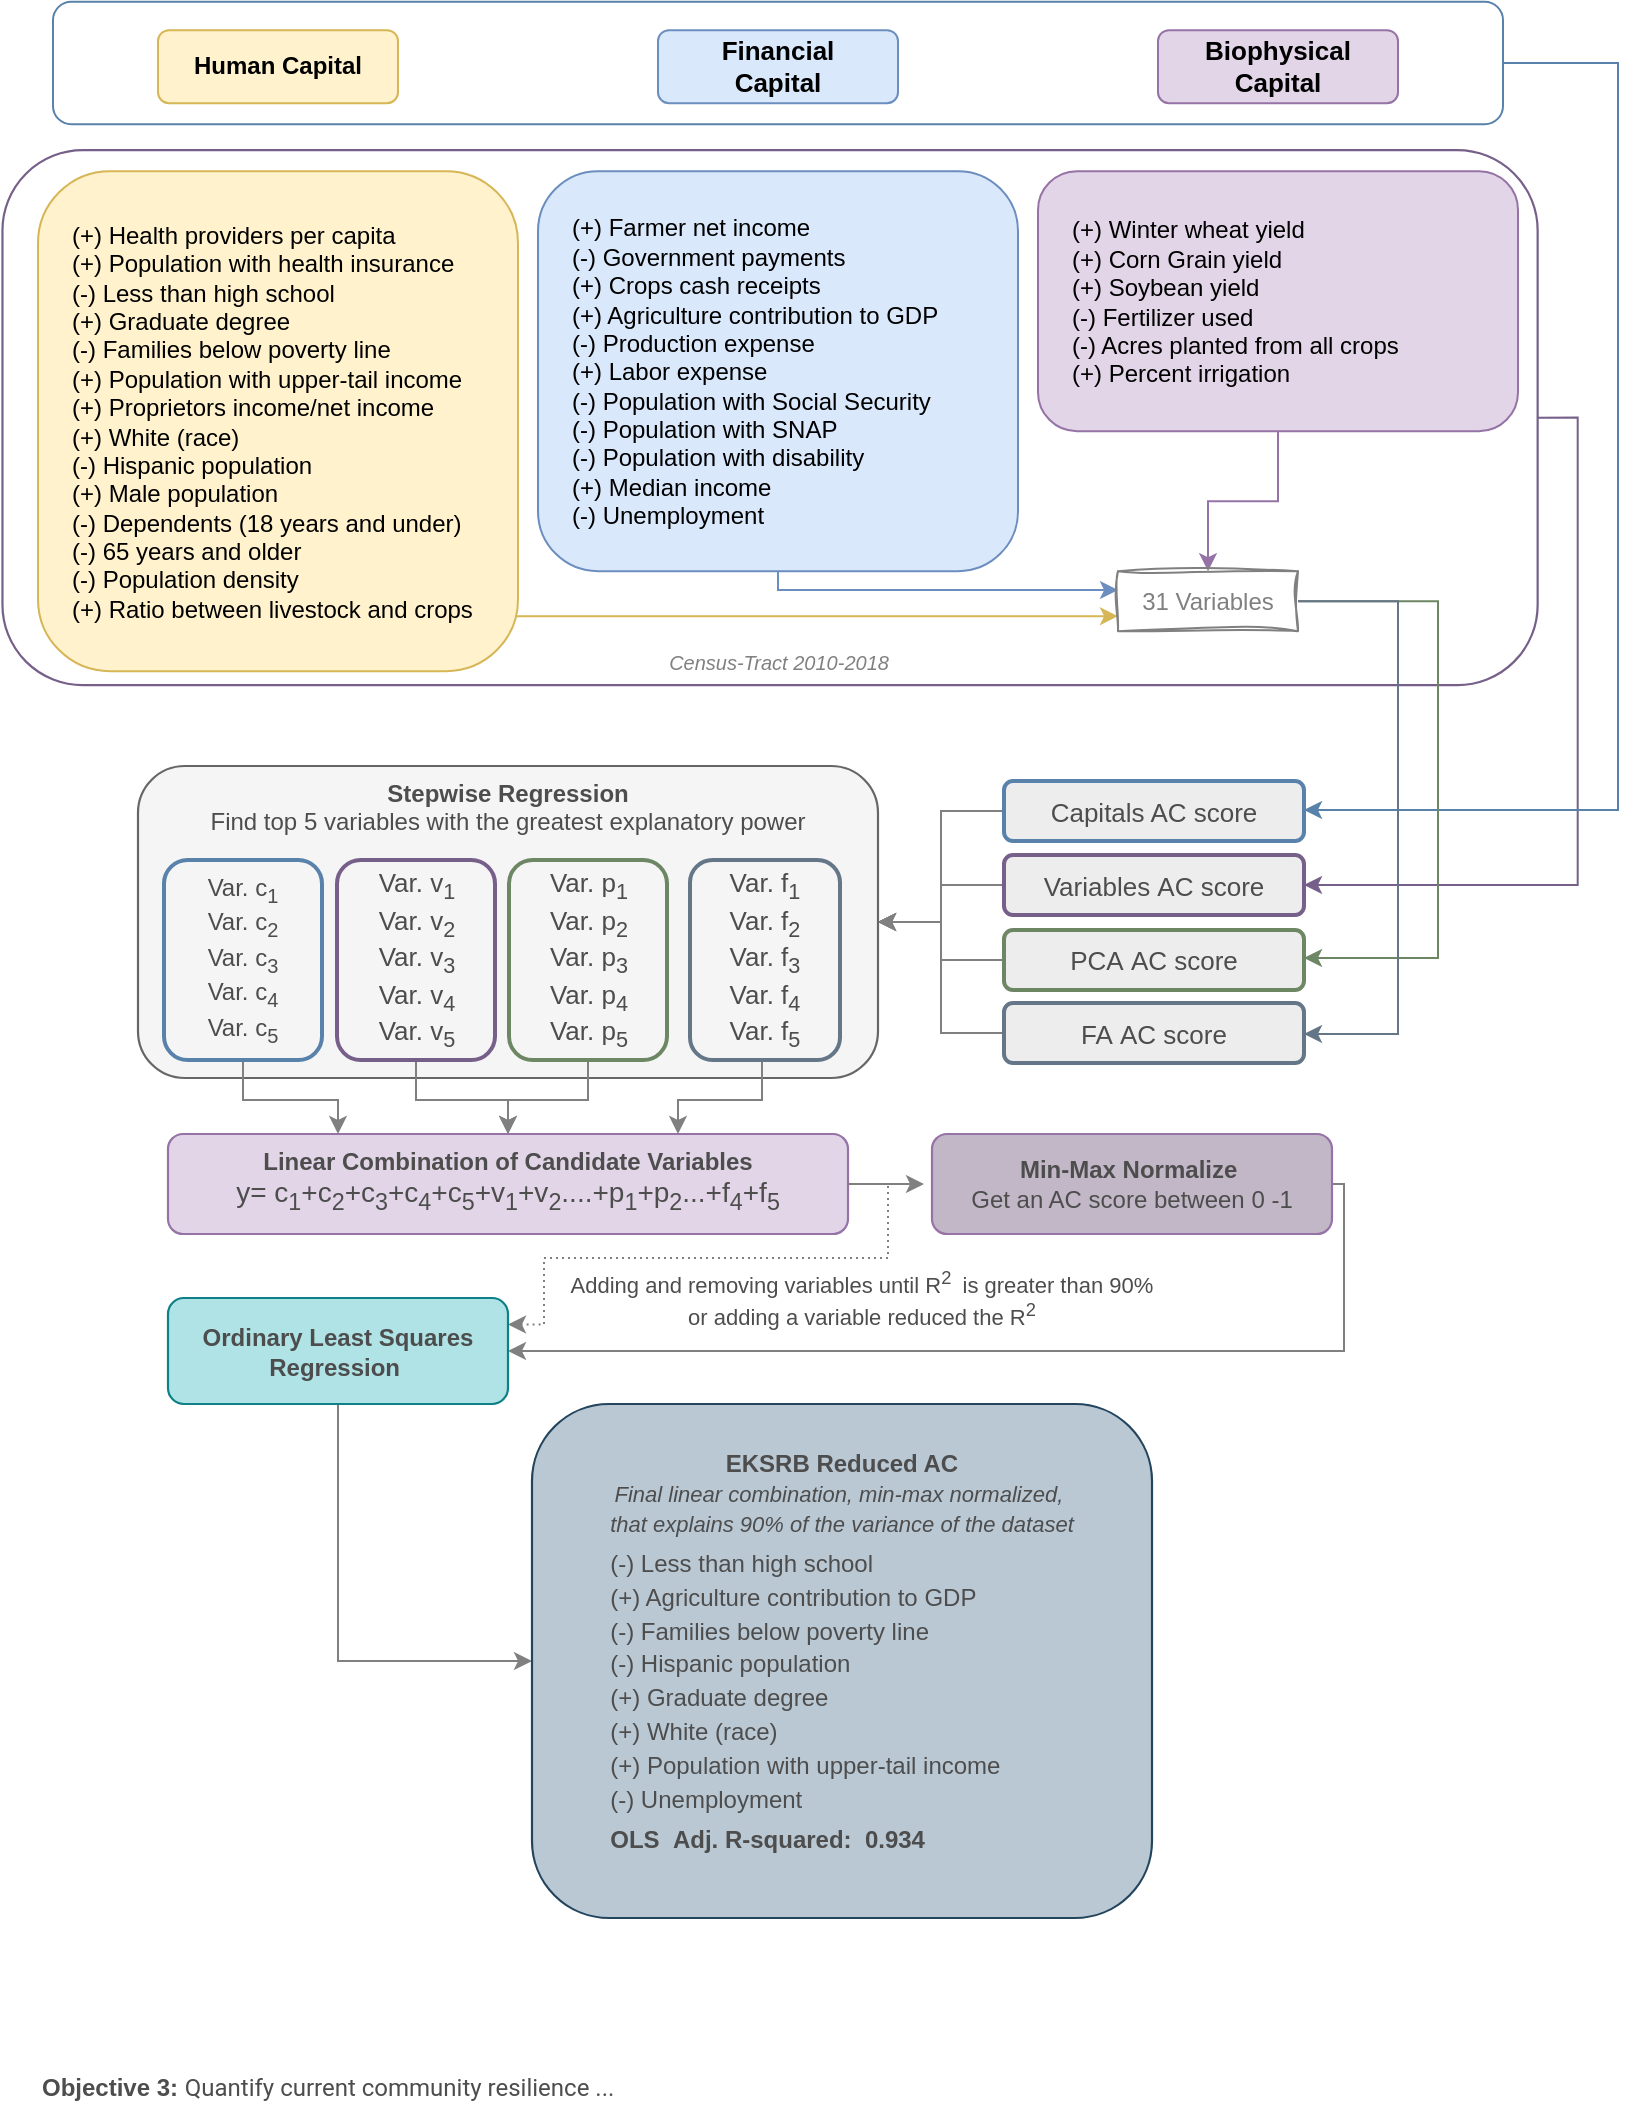 <mxfile version="24.2.3" type="github">
  <diagram name="Page-1" id="65equGSbjDSZer9oPUZJ">
    <mxGraphModel dx="210" dy="1782" grid="1" gridSize="10" guides="1" tooltips="1" connect="1" arrows="1" fold="1" page="1" pageScale="1" pageWidth="850" pageHeight="1100" math="0" shadow="0">
      <root>
        <mxCell id="0" />
        <mxCell id="1" parent="0" />
        <mxCell id="CiPtJtfEncGm_2vBSK0f-44" style="edgeStyle=orthogonalEdgeStyle;rounded=0;orthogonalLoop=1;jettySize=auto;html=1;exitX=0;exitY=0.5;exitDx=0;exitDy=0;entryX=1;entryY=0.5;entryDx=0;entryDy=0;strokeColor=#808080;align=center;verticalAlign=middle;fontFamily=Helvetica;fontSize=11;fontColor=#4D4D4D;labelBackgroundColor=default;endArrow=classic;" parent="1" source="CiPtJtfEncGm_2vBSK0f-5" target="CiPtJtfEncGm_2vBSK0f-10" edge="1">
          <mxGeometry relative="1" as="geometry" />
        </mxCell>
        <mxCell id="CiPtJtfEncGm_2vBSK0f-5" value="&lt;font style=&quot;font-size: 13px;&quot;&gt;Variables&amp;nbsp;AC score&lt;/font&gt;" style="text;html=1;strokeColor=#76608A;fillColor=#EDEDED;align=center;verticalAlign=middle;whiteSpace=wrap;rounded=1;fontSize=12;fontColor=#4D4D4D;strokeWidth=2;labelBorderColor=none;labelBackgroundColor=none;" parent="1" vertex="1">
          <mxGeometry x="1383" y="-651.5" width="150" height="30" as="geometry" />
        </mxCell>
        <mxCell id="CiPtJtfEncGm_2vBSK0f-43" style="edgeStyle=orthogonalEdgeStyle;rounded=0;orthogonalLoop=1;jettySize=auto;html=1;exitX=0;exitY=0.5;exitDx=0;exitDy=0;entryX=1;entryY=0.5;entryDx=0;entryDy=0;strokeColor=#808080;align=center;verticalAlign=middle;fontFamily=Helvetica;fontSize=11;fontColor=#4D4D4D;labelBackgroundColor=default;endArrow=classic;" parent="1" source="CiPtJtfEncGm_2vBSK0f-6" target="CiPtJtfEncGm_2vBSK0f-10" edge="1">
          <mxGeometry relative="1" as="geometry" />
        </mxCell>
        <mxCell id="CiPtJtfEncGm_2vBSK0f-6" value="&lt;font style=&quot;font-size: 13px;&quot;&gt;Capitals AC score&lt;/font&gt;" style="text;html=1;strokeColor=#5982AB;fillColor=#EDEDED;align=center;verticalAlign=middle;whiteSpace=wrap;rounded=1;fontSize=12;fontColor=#4D4D4D;fontFamily=Helvetica;labelBorderColor=none;labelBackgroundColor=none;strokeWidth=2;" parent="1" vertex="1">
          <mxGeometry x="1383" y="-688.5" width="150" height="30" as="geometry" />
        </mxCell>
        <mxCell id="CiPtJtfEncGm_2vBSK0f-45" style="edgeStyle=orthogonalEdgeStyle;rounded=0;orthogonalLoop=1;jettySize=auto;html=1;exitX=0;exitY=0.5;exitDx=0;exitDy=0;strokeColor=#808080;align=center;verticalAlign=middle;fontFamily=Helvetica;fontSize=11;fontColor=#4D4D4D;labelBackgroundColor=default;endArrow=classic;" parent="1" source="CiPtJtfEncGm_2vBSK0f-7" target="CiPtJtfEncGm_2vBSK0f-10" edge="1">
          <mxGeometry relative="1" as="geometry" />
        </mxCell>
        <mxCell id="CiPtJtfEncGm_2vBSK0f-7" value="&lt;font style=&quot;font-size: 13px;&quot;&gt;&lt;font style=&quot;font-size: 13px;&quot;&gt;PCA&amp;nbsp;&lt;/font&gt;&lt;span style=&quot;&quot;&gt;AC score&lt;/span&gt;&lt;/font&gt;" style="text;html=1;strokeColor=#6D8764;fillColor=#EDEDED;align=center;verticalAlign=middle;whiteSpace=wrap;rounded=1;glass=0;shadow=0;fontColor=#4D4D4D;strokeWidth=2;" parent="1" vertex="1">
          <mxGeometry x="1383" y="-614" width="150" height="30" as="geometry" />
        </mxCell>
        <mxCell id="CiPtJtfEncGm_2vBSK0f-46" style="edgeStyle=orthogonalEdgeStyle;rounded=0;orthogonalLoop=1;jettySize=auto;html=1;exitX=0;exitY=0.5;exitDx=0;exitDy=0;entryX=1;entryY=0.5;entryDx=0;entryDy=0;strokeColor=#808080;align=center;verticalAlign=middle;fontFamily=Helvetica;fontSize=11;fontColor=#4D4D4D;labelBackgroundColor=default;endArrow=classic;" parent="1" source="CiPtJtfEncGm_2vBSK0f-8" target="CiPtJtfEncGm_2vBSK0f-10" edge="1">
          <mxGeometry relative="1" as="geometry" />
        </mxCell>
        <mxCell id="CiPtJtfEncGm_2vBSK0f-8" value="&lt;font style=&quot;font-size: 13px;&quot;&gt;&lt;font style=&quot;font-size: 13px;&quot;&gt;FA&amp;nbsp;&lt;/font&gt;&lt;span style=&quot;&quot;&gt;AC score&lt;/span&gt;&lt;/font&gt;" style="text;html=1;strokeColor=#647687;fillColor=#EDEDED;align=center;verticalAlign=middle;whiteSpace=wrap;rounded=1;glass=0;shadow=0;fontColor=#4D4D4D;strokeWidth=2;" parent="1" vertex="1">
          <mxGeometry x="1383" y="-577.5" width="150" height="30" as="geometry" />
        </mxCell>
        <mxCell id="CiPtJtfEncGm_2vBSK0f-10" value="&lt;div style=&quot;&quot;&gt;&lt;b style=&quot;background-color: initial;&quot;&gt;Stepwise&amp;nbsp;Regression&lt;/b&gt;&lt;br&gt;&lt;/div&gt;&lt;div style=&quot;&quot;&gt;&lt;span style=&quot;background-color: initial;&quot;&gt;&lt;div style=&quot;&quot;&gt;&lt;span style=&quot;background-color: initial;&quot;&gt;Find top 5 variables with the greatest explanatory power&lt;/span&gt;&lt;/div&gt;&lt;/span&gt;&lt;/div&gt;" style="text;html=1;strokeColor=#666666;fillColor=#f5f5f5;align=center;verticalAlign=top;whiteSpace=wrap;rounded=1;fontSize=12;fontColor=#4D4D4D;strokeWidth=1.1;labelBorderColor=none;labelBackgroundColor=none;" parent="1" vertex="1">
          <mxGeometry x="950" y="-696" width="370" height="156" as="geometry" />
        </mxCell>
        <mxCell id="CiPtJtfEncGm_2vBSK0f-26" style="edgeStyle=orthogonalEdgeStyle;rounded=0;orthogonalLoop=1;jettySize=auto;html=1;exitX=0.5;exitY=1;exitDx=0;exitDy=0;entryX=0.25;entryY=0;entryDx=0;entryDy=0;strokeColor=#808080;fontColor=#4D4D4D;" parent="1" source="CiPtJtfEncGm_2vBSK0f-15" target="CiPtJtfEncGm_2vBSK0f-25" edge="1">
          <mxGeometry relative="1" as="geometry" />
        </mxCell>
        <mxCell id="CiPtJtfEncGm_2vBSK0f-15" value="&lt;font&gt;Var. c&lt;sub&gt;1&lt;/sub&gt;&lt;/font&gt;&lt;div&gt;&lt;font&gt;Var. c&lt;sub&gt;2&lt;/sub&gt;&lt;/font&gt;&lt;/div&gt;&lt;div&gt;&lt;font&gt;Var. c&lt;sub&gt;3&lt;/sub&gt;&lt;/font&gt;&lt;/div&gt;&lt;div&gt;&lt;font&gt;Var. c&lt;sub&gt;4&lt;/sub&gt;&lt;/font&gt;&lt;/div&gt;&lt;div&gt;&lt;font&gt;Var. c&lt;sub&gt;5&lt;/sub&gt;&lt;/font&gt;&lt;/div&gt;" style="text;html=1;strokeColor=#5982AB;fillColor=none;align=center;verticalAlign=middle;whiteSpace=wrap;rounded=1;fontSize=12;fontColor=#4D4D4D;fontFamily=Helvetica;labelBorderColor=none;labelBackgroundColor=none;strokeWidth=2;" parent="1" vertex="1">
          <mxGeometry x="963" y="-649" width="79" height="100" as="geometry" />
        </mxCell>
        <mxCell id="CiPtJtfEncGm_2vBSK0f-30" style="edgeStyle=orthogonalEdgeStyle;rounded=0;orthogonalLoop=1;jettySize=auto;html=1;exitX=0.5;exitY=1;exitDx=0;exitDy=0;entryX=0.5;entryY=0;entryDx=0;entryDy=0;strokeColor=#808080;fontColor=#4D4D4D;" parent="1" source="CiPtJtfEncGm_2vBSK0f-16" target="CiPtJtfEncGm_2vBSK0f-25" edge="1">
          <mxGeometry relative="1" as="geometry">
            <mxPoint x="1123" y="-510" as="targetPoint" />
          </mxGeometry>
        </mxCell>
        <mxCell id="CiPtJtfEncGm_2vBSK0f-16" value="&lt;font style=&quot;font-size: 13px;&quot;&gt;Var. v&lt;sub&gt;1&lt;/sub&gt;&lt;/font&gt;&lt;div style=&quot;font-size: 13px;&quot;&gt;&lt;font&gt;Var. v&lt;sub&gt;2&lt;/sub&gt;&lt;/font&gt;&lt;/div&gt;&lt;div style=&quot;font-size: 13px;&quot;&gt;&lt;font&gt;Var. v&lt;sub&gt;3&lt;/sub&gt;&lt;/font&gt;&lt;/div&gt;&lt;div style=&quot;font-size: 13px;&quot;&gt;&lt;font&gt;Var. v&lt;sub&gt;4&lt;/sub&gt;&lt;/font&gt;&lt;/div&gt;&lt;div style=&quot;font-size: 13px;&quot;&gt;&lt;font&gt;Var. v&lt;sub&gt;5&lt;/sub&gt;&lt;/font&gt;&lt;/div&gt;" style="text;html=1;strokeColor=#76608A;fillColor=none;align=center;verticalAlign=middle;whiteSpace=wrap;rounded=1;fontSize=12;fontColor=#4D4D4D;strokeWidth=2;labelBorderColor=none;labelBackgroundColor=none;" parent="1" vertex="1">
          <mxGeometry x="1049.5" y="-649" width="79" height="100" as="geometry" />
        </mxCell>
        <mxCell id="CiPtJtfEncGm_2vBSK0f-28" style="edgeStyle=orthogonalEdgeStyle;rounded=0;orthogonalLoop=1;jettySize=auto;html=1;exitX=0.5;exitY=1;exitDx=0;exitDy=0;entryX=0.5;entryY=0;entryDx=0;entryDy=0;strokeColor=#808080;fontColor=#4D4D4D;" parent="1" source="CiPtJtfEncGm_2vBSK0f-17" target="CiPtJtfEncGm_2vBSK0f-25" edge="1">
          <mxGeometry relative="1" as="geometry">
            <mxPoint x="1113" y="-520" as="targetPoint" />
          </mxGeometry>
        </mxCell>
        <mxCell id="CiPtJtfEncGm_2vBSK0f-17" value="&lt;font style=&quot;font-size: 13px;&quot;&gt;Var. p&lt;sub&gt;1&lt;/sub&gt;&lt;/font&gt;&lt;div style=&quot;font-size: 13px;&quot;&gt;&lt;font&gt;Var. p&lt;sub&gt;2&lt;/sub&gt;&lt;/font&gt;&lt;/div&gt;&lt;div style=&quot;font-size: 13px;&quot;&gt;&lt;font&gt;Var. p&lt;sub&gt;3&lt;/sub&gt;&lt;/font&gt;&lt;/div&gt;&lt;div style=&quot;font-size: 13px;&quot;&gt;&lt;font&gt;Var. p&lt;sub&gt;4&lt;/sub&gt;&lt;/font&gt;&lt;/div&gt;&lt;div style=&quot;font-size: 13px;&quot;&gt;&lt;font&gt;Var. p&lt;sub&gt;5&lt;/sub&gt;&lt;/font&gt;&lt;/div&gt;" style="text;html=1;strokeColor=#6D8764;fillColor=none;align=center;verticalAlign=middle;whiteSpace=wrap;rounded=1;glass=0;shadow=0;fontColor=#4D4D4D;strokeWidth=2;" parent="1" vertex="1">
          <mxGeometry x="1135.5" y="-649" width="79" height="100" as="geometry" />
        </mxCell>
        <mxCell id="CiPtJtfEncGm_2vBSK0f-29" style="edgeStyle=orthogonalEdgeStyle;rounded=0;orthogonalLoop=1;jettySize=auto;html=1;exitX=0.5;exitY=1;exitDx=0;exitDy=0;entryX=0.75;entryY=0;entryDx=0;entryDy=0;strokeColor=#808080;fontColor=#4D4D4D;" parent="1" source="CiPtJtfEncGm_2vBSK0f-18" target="CiPtJtfEncGm_2vBSK0f-25" edge="1">
          <mxGeometry relative="1" as="geometry">
            <Array as="points">
              <mxPoint x="1262" y="-529" />
              <mxPoint x="1220" y="-529" />
            </Array>
          </mxGeometry>
        </mxCell>
        <mxCell id="CiPtJtfEncGm_2vBSK0f-18" value="&lt;font style=&quot;font-size: 13px;&quot;&gt;Var. f&lt;sub&gt;1&lt;/sub&gt;&lt;/font&gt;&lt;div style=&quot;font-size: 13px;&quot;&gt;&lt;font&gt;Var. f&lt;sub&gt;2&lt;/sub&gt;&lt;/font&gt;&lt;/div&gt;&lt;div style=&quot;font-size: 13px;&quot;&gt;&lt;font&gt;Var. f&lt;sub&gt;3&lt;/sub&gt;&lt;/font&gt;&lt;/div&gt;&lt;div style=&quot;font-size: 13px;&quot;&gt;&lt;font&gt;Var. f&lt;sub&gt;4&lt;/sub&gt;&lt;/font&gt;&lt;/div&gt;&lt;div style=&quot;font-size: 13px;&quot;&gt;&lt;font&gt;Var. f&lt;sub&gt;5&lt;/sub&gt;&lt;/font&gt;&lt;/div&gt;" style="text;html=1;strokeColor=#647687;fillColor=none;align=center;verticalAlign=middle;whiteSpace=wrap;rounded=1;glass=0;shadow=0;fontColor=#4D4D4D;strokeWidth=2;" parent="1" vertex="1">
          <mxGeometry x="1226" y="-649" width="75" height="100" as="geometry" />
        </mxCell>
        <mxCell id="CiPtJtfEncGm_2vBSK0f-35" value="" style="edgeStyle=orthogonalEdgeStyle;rounded=0;orthogonalLoop=1;jettySize=auto;html=1;strokeColor=#808080;align=center;verticalAlign=middle;fontFamily=Helvetica;fontSize=11;fontColor=#4D4D4D;labelBackgroundColor=default;endArrow=classic;exitX=1;exitY=0.5;exitDx=0;exitDy=0;entryX=1;entryY=0.5;entryDx=0;entryDy=0;" parent="1" source="u8C992GUdGFulS2IJMDo-1" target="CiPtJtfEncGm_2vBSK0f-34" edge="1">
          <mxGeometry relative="1" as="geometry">
            <Array as="points">
              <mxPoint x="1553" y="-487" />
              <mxPoint x="1553" y="-404" />
            </Array>
          </mxGeometry>
        </mxCell>
        <mxCell id="u8C992GUdGFulS2IJMDo-3" style="edgeStyle=orthogonalEdgeStyle;rounded=0;orthogonalLoop=1;jettySize=auto;html=1;exitX=1;exitY=0.5;exitDx=0;exitDy=0;strokeColor=#808080;align=center;verticalAlign=middle;fontFamily=Helvetica;fontSize=11;fontColor=#4D4D4D;labelBackgroundColor=default;endArrow=classic;" parent="1" source="CiPtJtfEncGm_2vBSK0f-25" edge="1">
          <mxGeometry relative="1" as="geometry">
            <mxPoint x="1343" y="-487" as="targetPoint" />
          </mxGeometry>
        </mxCell>
        <mxCell id="CiPtJtfEncGm_2vBSK0f-25" value="&lt;div style=&quot;&quot;&gt;&lt;b&gt;Linear Combination of Candidate Variables&lt;/b&gt;&lt;/div&gt;&lt;div style=&quot;&quot;&gt;&lt;span style=&quot;background-color: initial; font-size: 14px;&quot;&gt;&lt;div style=&quot;&quot;&gt;&lt;font style=&quot;font-size: 14px;&quot;&gt;y= c&lt;/font&gt;&lt;span style=&quot;&quot;&gt;&lt;sub&gt;1&lt;/sub&gt;+&lt;/span&gt;&lt;font style=&quot;font-size: 14px;&quot;&gt;c&lt;/font&gt;&lt;sub style=&quot;&quot;&gt;2&lt;/sub&gt;&lt;span style=&quot;&quot;&gt;+c&lt;/span&gt;&lt;sub style=&quot;&quot;&gt;3&lt;/sub&gt;&lt;span style=&quot;&quot;&gt;+c&lt;/span&gt;&lt;sub style=&quot;&quot;&gt;4&lt;/sub&gt;&lt;span style=&quot;&quot;&gt;+c&lt;/span&gt;&lt;sub style=&quot;&quot;&gt;5&lt;/sub&gt;&lt;span style=&quot;&quot;&gt;+v&lt;/span&gt;&lt;sub style=&quot;&quot;&gt;1&lt;/sub&gt;&lt;span style=&quot;&quot;&gt;+v&lt;/span&gt;&lt;sub style=&quot;&quot;&gt;2&lt;/sub&gt;&lt;span style=&quot;&quot;&gt;....+p&lt;/span&gt;&lt;sub style=&quot;&quot;&gt;1&lt;/sub&gt;&lt;span style=&quot;&quot;&gt;+p&lt;/span&gt;&lt;sub style=&quot;&quot;&gt;2&lt;/sub&gt;&lt;span style=&quot;&quot;&gt;...+f&lt;/span&gt;&lt;sub style=&quot;&quot;&gt;4&lt;/sub&gt;&lt;span style=&quot;&quot;&gt;+f&lt;/span&gt;&lt;sub style=&quot;&quot;&gt;5&lt;/sub&gt;&lt;span style=&quot;font-family: monospace; font-size: 0px; text-align: start; text-wrap: nowrap; background-color: initial;&quot;&gt;%3CmxGraphModel%3E%3Croot%3E%3CmxCell%20id%3D%220%22%2F%3E%3CmxCell%20id%3D%221%22%20parent%3D%220%22%2F%3E%3CmxCell%20id%3D%222%22%20value%3D%22%26lt%3Bdiv%20style%3D%26quot%3B%26quot%3B%26gt%3B%26lt%3Bb%20style%3D%26quot%3Bbackground-color%3A%20initial%3B%26quot%3B%26gt%3BStepwise%26amp%3Bnbsp%3BRegression%26lt%3B%2Fb%26gt%3B%26lt%3Bbr%26gt%3B%26lt%3B%2Fdiv%26gt%3B%26lt%3Bdiv%20style%3D%26quot%3B%26quot%3B%26gt%3B%26lt%3Bspan%20style%3D%26quot%3Bbackground-color%3A%20initial%3B%26quot%3B%26gt%3B%26lt%3Bdiv%20style%3D%26quot%3B%26quot%3B%26gt%3B%26lt%3Bspan%20style%3D%26quot%3Bbackground-color%3A%20initial%3B%26quot%3B%26gt%3B-%20Find%20top%205%20variables%20with%20the%20greatest%20explanatory%20power%26lt%3B%2Fspan%26gt%3B%26lt%3B%2Fdiv%26gt%3B%26lt%3B%2Fspan%26gt%3B%26lt%3B%2Fdiv%26gt%3B%22%20style%3D%22text%3Bhtml%3D1%3BstrokeColor%3D%23666666%3BfillColor%3D%23f5f5f5%3Balign%3Dcenter%3BverticalAlign%3Dtop%3BwhiteSpace%3Dwrap%3Brounded%3D1%3BfontSize%3D12%3BfontColor%3D%23333333%3BstrokeWidth%3D1.1%3BlabelBorderColor%3Dnone%3BlabelBackgroundColor%3Dnone%3B%22%20vertex%3D%221%22%20parent%3D%221%22%3E%3CmxGeometry%20x%3D%221058%22%20y%3D%22408%22%20width%3D%22370%22%20height%3D%22176%22%20as%3D%22geometry%22%2F%3E%3C%2FmxCell%3E%3C%2Froot%3E%3C%2FmxGraphModel%3E&lt;/span&gt;&lt;span style=&quot;background-color: initial; font-family: monospace; font-size: 0px; text-align: start; text-wrap: nowrap;&quot;&gt;%3CmxGraphModel%3E%3Croot%3E%3CmxCell%20id%3D%220%22%2F%3E%3CmxCell%20id%3D%221%22%20parent%3D%220%22%2F%3E%3CmxCell%20id%3D%222%22%20value%3D%22%26lt%3Bdiv%20style%3D%26quot%3B%26quot%3B%26gt%3B%26lt%3Bb%20style%3D%26quot%3Bbackground-color%3A%20initial%3B%26quot%3B%26gt%3BStepwise%26amp%3Bnbsp%3BRegression%26lt%3B%2Fb%26gt%3B%26lt%3Bbr%26gt%3B%26lt%3B%2Fdiv%26gt%3B%26lt%3Bdiv%20style%3D%26quot%3B%26quot%3B%26gt%3B%26lt%3Bspan%20style%3D%26quot%3Bbackground-color%3A%20initial%3B%26quot%3B%26gt%3B%26lt%3Bdiv%20style%3D%26quot%3B%26quot%3B%26gt%3B%26lt%3Bspan%20style%3D%26quot%3Bbackground-color%3A%20initial%3B%26quot%3B%26gt%3B-%20Find%20top%205%20variables%20with%20the%20greatest%20explanatory%20power%26lt%3B%2Fspan%26gt%3B%26lt%3B%2Fdiv%26gt%3B%26lt%3B%2Fspan%26gt%3B%26lt%3B%2Fdiv%26gt%3B%22%20style%3D%22text%3Bhtml%3D1%3BstrokeColor%3D%23666666%3BfillColor%3D%23f5f5f5%3Balign%3Dcenter%3BverticalAlign%3Dtop%3BwhiteSpace%3Dwrap%3Brounded%3D1%3BfontSize%3D12%3BfontColor%3D%23333333%3BstrokeWidth%3D1.1%3BlabelBorderColor%3Dnone%3BlabelBackgroundColor%3Dnone%3B%22%20vertex%3D%221%22%20parent%3D%221%22%3E%3CmxGeometry%20x%3D%221058%22%20y%3D%22408%22%20width%3D%22370%22%20height%3D%22176%22%20as%3D%22geometry%22%2F%3E%3C%2FmxCell%3E%3C%2Froot%3E%3C%2FmxGraphModel%3E&lt;/span&gt;&lt;/div&gt;&lt;/span&gt;&lt;/div&gt;" style="text;html=1;strokeColor=#9673a6;fillColor=#e1d5e7;align=center;verticalAlign=top;whiteSpace=wrap;rounded=1;fontSize=12;strokeWidth=1.1;labelBorderColor=none;labelBackgroundColor=none;fontColor=#4D4D4D;" parent="1" vertex="1">
          <mxGeometry x="965" y="-512" width="340" height="50" as="geometry" />
        </mxCell>
        <mxCell id="CiPtJtfEncGm_2vBSK0f-36" value="Adding and removing variables until R&lt;sup&gt;2&amp;nbsp;&lt;/sup&gt;&amp;nbsp;is greater than 90%&amp;nbsp;&lt;div&gt;or adding a variable reduced the R&lt;sup&gt;2&lt;/sup&gt;&amp;nbsp;&lt;/div&gt;" style="edgeStyle=orthogonalEdgeStyle;rounded=0;orthogonalLoop=1;jettySize=auto;html=1;exitX=1;exitY=0.5;exitDx=0;exitDy=0;entryX=1;entryY=0.25;entryDx=0;entryDy=0;strokeColor=#808080;align=center;verticalAlign=middle;fontFamily=Helvetica;fontSize=11;fontColor=#4D4D4D;labelBackgroundColor=none;endArrow=classic;dashed=1;dashPattern=1 2;" parent="1" source="CiPtJtfEncGm_2vBSK0f-25" target="CiPtJtfEncGm_2vBSK0f-34" edge="1">
          <mxGeometry x="-0.507" y="20" relative="1" as="geometry">
            <mxPoint as="offset" />
            <mxPoint x="1424" y="-398.5" as="sourcePoint" />
            <mxPoint x="1131" y="-400" as="targetPoint" />
            <Array as="points">
              <mxPoint x="1325" y="-487" />
              <mxPoint x="1325" y="-450" />
              <mxPoint x="1153" y="-450" />
              <mxPoint x="1153" y="-417" />
            </Array>
          </mxGeometry>
        </mxCell>
        <mxCell id="gh_SNCxcXygkALrlwI0--44" style="edgeStyle=orthogonalEdgeStyle;rounded=0;orthogonalLoop=1;jettySize=auto;html=1;exitX=0.5;exitY=1;exitDx=0;exitDy=0;fontColor=#4D4D4D;strokeColor=#808080;" edge="1" parent="1" source="CiPtJtfEncGm_2vBSK0f-34" target="CiPtJtfEncGm_2vBSK0f-38">
          <mxGeometry relative="1" as="geometry" />
        </mxCell>
        <mxCell id="CiPtJtfEncGm_2vBSK0f-34" value="&lt;b&gt;Ordinary Least Squares Regression&amp;nbsp;&lt;/b&gt;" style="whiteSpace=wrap;html=1;verticalAlign=middle;fillColor=#b0e3e6;strokeColor=#0e8088;rounded=1;strokeWidth=1.1;labelBorderColor=none;labelBackgroundColor=none;fontColor=#4D4D4D;" parent="1" vertex="1">
          <mxGeometry x="965" y="-430" width="170" height="53" as="geometry" />
        </mxCell>
        <mxCell id="CiPtJtfEncGm_2vBSK0f-38" value="&lt;div style=&quot;&quot;&gt;&lt;b&gt;EKSRB Reduced AC&lt;/b&gt;&lt;/div&gt;&lt;div style=&quot;font-size: 11px;&quot;&gt;&lt;div style=&quot;line-height: 10.4px;&quot;&gt;&lt;sub style=&quot;&quot;&gt;&lt;i style=&quot;font-size: 11px;&quot;&gt;&lt;font style=&quot;font-size: 11px;&quot;&gt;Final linear combination, min-max normalized,&amp;nbsp;&lt;/font&gt;&lt;/i&gt;&lt;/sub&gt;&lt;/div&gt;&lt;div style=&quot;line-height: 10.4px;&quot;&gt;&lt;sub&gt;&lt;i style=&quot;font-size: 11px;&quot;&gt;&lt;font style=&quot;font-size: 11px;&quot;&gt;that explains 90% of the variance of the dataset&lt;/font&gt;&lt;/i&gt;&lt;/sub&gt;&lt;/div&gt;&lt;/div&gt;&lt;div style=&quot;font-size: 11px;&quot;&gt;&lt;span style=&quot;background-color: initial; font-size: 12px;&quot;&gt;&lt;div style=&quot;line-height: 80%;&quot;&gt;&lt;p style=&quot;text-align: left; line-height: 40%;&quot; class=&quot;MsoNormal&quot;&gt;&lt;span style=&quot;background-color: initial;&quot;&gt;(-) Less than high school&lt;/span&gt;&lt;br&gt;&lt;/p&gt;&lt;p style=&quot;text-align: left; line-height: 40%;&quot; class=&quot;MsoNormal&quot;&gt;(+) Agriculture contribution to GDP&lt;/p&gt;&lt;p style=&quot;text-align: left; line-height: 40%;&quot; class=&quot;MsoNormal&quot;&gt;(-) Families below poverty line&lt;/p&gt;&lt;p style=&quot;text-align: left; line-height: 40%;&quot; class=&quot;MsoNormal&quot;&gt;(-) Hispanic population&lt;/p&gt;&lt;p style=&quot;text-align: left; line-height: 40%;&quot; class=&quot;MsoNormal&quot;&gt;(+) Graduate degree&lt;/p&gt;&lt;p style=&quot;text-align: left; line-height: 40%;&quot; class=&quot;MsoNormal&quot;&gt;(+) White (race)&lt;/p&gt;&lt;p style=&quot;text-align: left; line-height: 40%;&quot; class=&quot;MsoNormal&quot;&gt;(+) Population with upper-tail income&lt;/p&gt;&lt;p style=&quot;text-align: left; line-height: 40%;&quot; class=&quot;MsoNormal&quot;&gt;(-) Unemployment&lt;/p&gt;&lt;p style=&quot;text-align: left; line-height: 12px;&quot; class=&quot;MsoNormal&quot;&gt;&lt;b&gt;OLS&amp;nbsp;&amp;nbsp;Adj. R-squared:&amp;nbsp;&amp;nbsp;0.934&lt;/b&gt;&lt;/p&gt;&lt;/div&gt;&lt;/span&gt;&lt;/div&gt;" style="text;html=1;strokeColor=#23445d;fillColor=#bac8d3;align=center;verticalAlign=middle;whiteSpace=wrap;rounded=1;fontSize=12;strokeWidth=1.1;labelBorderColor=none;labelBackgroundColor=none;fontColor=#4D4D4D;" parent="1" vertex="1">
          <mxGeometry x="1147" y="-377" width="310" height="257" as="geometry" />
        </mxCell>
        <mxCell id="u8C992GUdGFulS2IJMDo-1" value="&lt;div style=&quot;&quot;&gt;&lt;b&gt;Min-Max Normalize&amp;nbsp;&lt;/b&gt;&lt;br&gt;&lt;font style=&quot;font-size: 12px;&quot;&gt;Get an AC score between 0 -1&lt;/font&gt;&lt;/div&gt;" style="text;html=1;strokeColor=#9673a6;fillColor=#C2B7C7;align=center;verticalAlign=middle;whiteSpace=wrap;rounded=1;fontSize=12;strokeWidth=1.1;labelBorderColor=none;labelBackgroundColor=none;fontColor=#4D4D4D;" parent="1" vertex="1">
          <mxGeometry x="1347" y="-512" width="200" height="50" as="geometry" />
        </mxCell>
        <mxCell id="gh_SNCxcXygkALrlwI0--37" style="edgeStyle=orthogonalEdgeStyle;rounded=0;orthogonalLoop=1;jettySize=auto;html=1;exitX=0.5;exitY=0;exitDx=0;exitDy=0;entryX=1;entryY=0.5;entryDx=0;entryDy=0;strokeColor=#76608A;" edge="1" parent="1" source="gh_SNCxcXygkALrlwI0--2" target="CiPtJtfEncGm_2vBSK0f-5">
          <mxGeometry relative="1" as="geometry" />
        </mxCell>
        <mxCell id="gh_SNCxcXygkALrlwI0--2" value="" style="rounded=1;whiteSpace=wrap;html=1;fontSize=13;labelBorderColor=default;labelBackgroundColor=none;fillColor=none;strokeColor=#76608A;rotation=90;fontColor=#333333;strokeWidth=1.1;" vertex="1" parent="1">
          <mxGeometry x="1132.28" y="-1253.97" width="267.5" height="767.59" as="geometry" />
        </mxCell>
        <mxCell id="gh_SNCxcXygkALrlwI0--3" style="edgeStyle=orthogonalEdgeStyle;rounded=0;orthogonalLoop=1;jettySize=auto;html=1;exitX=0.995;exitY=0.832;exitDx=0;exitDy=0;strokeColor=#d6b656;exitPerimeter=0;fillColor=#fff2cc;entryX=0;entryY=0.75;entryDx=0;entryDy=0;" edge="1" parent="1" target="gh_SNCxcXygkALrlwI0--22">
          <mxGeometry relative="1" as="geometry">
            <mxPoint x="1137.8" y="-777.18" as="sourcePoint" />
            <mxPoint x="1474" y="-785.18" as="targetPoint" />
            <Array as="points">
              <mxPoint x="1129" y="-776.93" />
              <mxPoint x="1129" y="-770.93" />
            </Array>
          </mxGeometry>
        </mxCell>
        <mxCell id="gh_SNCxcXygkALrlwI0--4" value="&lt;div style=&quot;&quot;&gt;&lt;span style=&quot;background-color: initial;&quot;&gt;(+) Health providers per capita&lt;/span&gt;&lt;/div&gt;&lt;span style=&quot;background-color: initial;&quot;&gt;&lt;div style=&quot;&quot;&gt;&lt;span style=&quot;background-color: initial;&quot;&gt;(+) Population with health insurance&lt;/span&gt;&lt;/div&gt;&lt;/span&gt;&lt;span style=&quot;background-color: initial;&quot;&gt;&lt;div style=&quot;&quot;&gt;&lt;span style=&quot;background-color: initial;&quot;&gt;(-) Less than high school&lt;/span&gt;&lt;/div&gt;&lt;/span&gt;&lt;span style=&quot;background-color: initial;&quot;&gt;&lt;div style=&quot;&quot;&gt;&lt;span style=&quot;background-color: initial;&quot;&gt;(+) Graduate degree&lt;/span&gt;&lt;/div&gt;&lt;/span&gt;&lt;span style=&quot;background-color: initial;&quot;&gt;&lt;div style=&quot;&quot;&gt;&lt;span style=&quot;background-color: initial;&quot;&gt;(-) Families below poverty line&lt;/span&gt;&lt;/div&gt;&lt;/span&gt;&lt;span style=&quot;background-color: initial;&quot;&gt;&lt;div style=&quot;&quot;&gt;&lt;span style=&quot;background-color: initial;&quot;&gt;(+) Population with upper-tail income&lt;/span&gt;&lt;/div&gt;&lt;div style=&quot;&quot;&gt;(+) Proprietors income/net income&lt;span style=&quot;background-color: initial;&quot;&gt;&lt;br&gt;&lt;/span&gt;&lt;/div&gt;&lt;/span&gt;&lt;span style=&quot;background-color: initial;&quot;&gt;&lt;div style=&quot;&quot;&gt;&lt;span style=&quot;background-color: initial;&quot;&gt;(+) White (race)&lt;/span&gt;&lt;/div&gt;&lt;/span&gt;&lt;span style=&quot;background-color: initial;&quot;&gt;&lt;div style=&quot;&quot;&gt;&lt;span style=&quot;background-color: initial;&quot;&gt;(-) Hispanic population&lt;/span&gt;&lt;/div&gt;&lt;/span&gt;&lt;span style=&quot;background-color: initial;&quot;&gt;&lt;div style=&quot;&quot;&gt;&lt;span style=&quot;background-color: initial;&quot;&gt;(+) Male population&lt;/span&gt;&lt;/div&gt;&lt;/span&gt;&lt;span style=&quot;background-color: initial;&quot;&gt;&lt;div style=&quot;&quot;&gt;&lt;span style=&quot;background-color: initial;&quot;&gt;(-) Dependents (18 years and under)&lt;/span&gt;&lt;/div&gt;&lt;/span&gt;&lt;span style=&quot;background-color: initial;&quot;&gt;&lt;div style=&quot;&quot;&gt;&lt;span style=&quot;background-color: initial;&quot;&gt;(-) 65 years and older&lt;/span&gt;&lt;/div&gt;&lt;/span&gt;&lt;span style=&quot;background-color: initial;&quot;&gt;&lt;div style=&quot;&quot;&gt;&lt;span style=&quot;background-color: initial;&quot;&gt;(-) Population density&lt;/span&gt;&lt;/div&gt;&lt;/span&gt;&lt;span style=&quot;background-color: initial;&quot;&gt;&lt;div style=&quot;&quot;&gt;&lt;span style=&quot;background-color: initial;&quot;&gt;(+) Ratio between livestock and crops&amp;nbsp;&lt;/span&gt;&lt;/div&gt;&lt;/span&gt;" style="whiteSpace=wrap;html=1;rounded=1;fillColor=#fff2cc;strokeColor=#d6b656;align=left;spacingLeft=15;" vertex="1" parent="1">
          <mxGeometry x="900" y="-993.43" width="240" height="250" as="geometry" />
        </mxCell>
        <mxCell id="gh_SNCxcXygkALrlwI0--5" style="edgeStyle=orthogonalEdgeStyle;rounded=0;orthogonalLoop=1;jettySize=auto;html=1;entryX=0;entryY=0.346;entryDx=0;entryDy=0;strokeColor=#6c8ebf;exitX=0.5;exitY=1;exitDx=0;exitDy=0;fillColor=#dae8fc;entryPerimeter=0;" edge="1" parent="1" source="gh_SNCxcXygkALrlwI0--6" target="gh_SNCxcXygkALrlwI0--22">
          <mxGeometry relative="1" as="geometry">
            <mxPoint x="1360" y="-761.44" as="targetPoint" />
            <mxPoint x="1275" y="-783.94" as="sourcePoint" />
            <Array as="points">
              <mxPoint x="1270" y="-783.93" />
              <mxPoint x="1440" y="-783.93" />
            </Array>
          </mxGeometry>
        </mxCell>
        <mxCell id="gh_SNCxcXygkALrlwI0--6" value="&lt;div style=&quot;&quot;&gt;&lt;span style=&quot;background-color: initial;&quot;&gt;(+) Farmer net income&lt;/span&gt;&lt;/div&gt;&lt;span style=&quot;background-color: initial;&quot;&gt;&lt;div style=&quot;&quot;&gt;&lt;span style=&quot;background-color: initial;&quot;&gt;(-) Government payments&lt;/span&gt;&lt;/div&gt;&lt;/span&gt;&lt;span style=&quot;background-color: initial;&quot;&gt;&lt;div style=&quot;&quot;&gt;&lt;span style=&quot;background-color: initial;&quot;&gt;(+) Crops cash receipts&lt;/span&gt;&lt;/div&gt;&lt;/span&gt;&lt;span style=&quot;background-color: initial;&quot;&gt;&lt;div style=&quot;&quot;&gt;&lt;span style=&quot;background-color: initial;&quot;&gt;(+) Agriculture contribution to GDP&lt;/span&gt;&lt;/div&gt;&lt;/span&gt;&lt;span style=&quot;background-color: initial;&quot;&gt;&lt;div style=&quot;&quot;&gt;&lt;span style=&quot;background-color: initial;&quot;&gt;(-) Production expense&lt;/span&gt;&lt;/div&gt;&lt;/span&gt;&lt;span style=&quot;background-color: initial;&quot;&gt;&lt;div style=&quot;&quot;&gt;&lt;span style=&quot;background-color: initial;&quot;&gt;(+) Labor expense&lt;/span&gt;&lt;/div&gt;&lt;/span&gt;&lt;span style=&quot;background-color: initial;&quot;&gt;&lt;div style=&quot;&quot;&gt;&lt;span style=&quot;background-color: initial;&quot;&gt;(-) Population with Social Security&lt;/span&gt;&lt;/div&gt;&lt;/span&gt;&lt;span style=&quot;background-color: initial;&quot;&gt;&lt;div style=&quot;&quot;&gt;&lt;span style=&quot;background-color: initial;&quot;&gt;(-) Population with SNAP&lt;/span&gt;&lt;/div&gt;&lt;/span&gt;&lt;span style=&quot;background-color: initial;&quot;&gt;&lt;div style=&quot;&quot;&gt;&lt;span style=&quot;background-color: initial;&quot;&gt;(-) Population with disability&lt;/span&gt;&lt;/div&gt;&lt;/span&gt;&lt;span style=&quot;background-color: initial;&quot;&gt;&lt;div style=&quot;&quot;&gt;&lt;span style=&quot;background-color: initial;&quot;&gt;(+) Median income&lt;/span&gt;&lt;/div&gt;&lt;/span&gt;&lt;span style=&quot;background-color: initial;&quot;&gt;&lt;div style=&quot;&quot;&gt;&lt;span style=&quot;background-color: initial;&quot;&gt;(-) Unemployment&lt;/span&gt;&lt;/div&gt;&lt;/span&gt;" style="whiteSpace=wrap;html=1;rounded=1;fillColor=#dae8fc;strokeColor=#6c8ebf;align=left;spacingLeft=15;" vertex="1" parent="1">
          <mxGeometry x="1150" y="-993.43" width="240" height="200" as="geometry" />
        </mxCell>
        <mxCell id="gh_SNCxcXygkALrlwI0--36" style="edgeStyle=orthogonalEdgeStyle;rounded=0;orthogonalLoop=1;jettySize=auto;html=1;exitX=0.5;exitY=0;exitDx=0;exitDy=0;entryX=1;entryY=0.5;entryDx=0;entryDy=0;strokeColor=#5982AB;" edge="1" parent="1" source="gh_SNCxcXygkALrlwI0--8" target="CiPtJtfEncGm_2vBSK0f-6">
          <mxGeometry relative="1" as="geometry">
            <Array as="points">
              <mxPoint x="1690" y="-1047" />
              <mxPoint x="1690" y="-674" />
              <mxPoint x="1533" y="-674" />
            </Array>
          </mxGeometry>
        </mxCell>
        <mxCell id="gh_SNCxcXygkALrlwI0--8" value="" style="rounded=1;whiteSpace=wrap;html=1;labelBackgroundColor=none;labelBorderColor=default;strokeColor=#5982AB;fontSize=13;fillColor=none;gradientColor=default;rotation=90;" vertex="1" parent="1">
          <mxGeometry x="1239.36" y="-1410" width="61.28" height="725" as="geometry" />
        </mxCell>
        <mxCell id="gh_SNCxcXygkALrlwI0--9" style="edgeStyle=orthogonalEdgeStyle;rounded=0;orthogonalLoop=1;jettySize=auto;html=1;exitX=0.5;exitY=1;exitDx=0;exitDy=0;entryX=0.5;entryY=0;entryDx=0;entryDy=0;strokeColor=#9673a6;fillColor=#e1d5e7;" edge="1" parent="1" source="gh_SNCxcXygkALrlwI0--10" target="gh_SNCxcXygkALrlwI0--22">
          <mxGeometry relative="1" as="geometry" />
        </mxCell>
        <mxCell id="gh_SNCxcXygkALrlwI0--10" value="&lt;div style=&quot;&quot;&gt;&lt;span style=&quot;background-color: initial;&quot;&gt;(+) Winter wheat yield&lt;/span&gt;&lt;/div&gt;&lt;span style=&quot;background-color: initial;&quot;&gt;&lt;div style=&quot;&quot;&gt;&lt;span style=&quot;background-color: initial;&quot;&gt;(+) Corn Grain yield&lt;/span&gt;&lt;/div&gt;&lt;/span&gt;&lt;span style=&quot;background-color: initial;&quot;&gt;&lt;div style=&quot;&quot;&gt;&lt;span style=&quot;background-color: initial;&quot;&gt;(+) Soybean yield&lt;/span&gt;&lt;/div&gt;&lt;/span&gt;&lt;span style=&quot;background-color: initial;&quot;&gt;&lt;div style=&quot;&quot;&gt;&lt;span style=&quot;background-color: initial;&quot;&gt;(-) Fertilizer used&lt;/span&gt;&lt;/div&gt;&lt;/span&gt;&lt;span style=&quot;background-color: initial;&quot;&gt;&lt;div style=&quot;&quot;&gt;&lt;span style=&quot;background-color: initial;&quot;&gt;(-) Acres planted from all crops&lt;/span&gt;&lt;/div&gt;&lt;/span&gt;&lt;span style=&quot;background-color: initial;&quot;&gt;&lt;div style=&quot;&quot;&gt;&lt;span style=&quot;background-color: initial;&quot;&gt;(+) Percent irrigation&lt;/span&gt;&lt;/div&gt;&lt;/span&gt;" style="html=1;rounded=1;fillColor=#e1d5e7;strokeColor=#9673a6;align=left;horizontal=1;whiteSpace=wrap;spacingLeft=15;" vertex="1" parent="1">
          <mxGeometry x="1400" y="-993.43" width="240" height="130" as="geometry" />
        </mxCell>
        <mxCell id="gh_SNCxcXygkALrlwI0--11" value="&lt;b&gt;Human Capital&lt;/b&gt;" style="whiteSpace=wrap;html=1;fillColor=#fff2cc;strokeColor=#d6b656;rounded=1;" vertex="1" parent="1">
          <mxGeometry x="960" y="-1063.93" width="120" height="36.5" as="geometry" />
        </mxCell>
        <mxCell id="gh_SNCxcXygkALrlwI0--12" value="&lt;b&gt;&lt;font style=&quot;font-size: 13px;&quot;&gt;Financial&lt;/font&gt;&lt;/b&gt;&lt;div&gt;&lt;b&gt;&lt;font style=&quot;font-size: 13px;&quot;&gt;Capital&lt;/font&gt;&lt;/b&gt;&lt;/div&gt;" style="whiteSpace=wrap;html=1;fillColor=#dae8fc;strokeColor=#6c8ebf;rounded=1;" vertex="1" parent="1">
          <mxGeometry x="1210" y="-1063.93" width="120" height="36.5" as="geometry" />
        </mxCell>
        <mxCell id="gh_SNCxcXygkALrlwI0--13" value="&lt;b&gt;Biophysical Capital&lt;/b&gt;" style="whiteSpace=wrap;html=1;fillColor=#e1d5e7;strokeColor=#9673a6;rounded=1;fontSize=13;" vertex="1" parent="1">
          <mxGeometry x="1460" y="-1063.93" width="120" height="36.5" as="geometry" />
        </mxCell>
        <mxCell id="gh_SNCxcXygkALrlwI0--38" style="edgeStyle=orthogonalEdgeStyle;rounded=0;orthogonalLoop=1;jettySize=auto;html=1;exitX=1;exitY=0.5;exitDx=0;exitDy=0;strokeColor=#6D8764;" edge="1" parent="1" source="gh_SNCxcXygkALrlwI0--22">
          <mxGeometry relative="1" as="geometry">
            <mxPoint x="1533" y="-600" as="targetPoint" />
            <Array as="points">
              <mxPoint x="1600" y="-778" />
              <mxPoint x="1600" y="-600" />
              <mxPoint x="1533" y="-600" />
            </Array>
          </mxGeometry>
        </mxCell>
        <mxCell id="gh_SNCxcXygkALrlwI0--39" style="edgeStyle=orthogonalEdgeStyle;rounded=0;orthogonalLoop=1;jettySize=auto;html=1;exitX=1;exitY=0.5;exitDx=0;exitDy=0;entryX=1;entryY=0.5;entryDx=0;entryDy=0;strokeColor=#647687;" edge="1" parent="1" source="gh_SNCxcXygkALrlwI0--22" target="CiPtJtfEncGm_2vBSK0f-8">
          <mxGeometry relative="1" as="geometry">
            <Array as="points">
              <mxPoint x="1580" y="-778" />
              <mxPoint x="1580" y="-562" />
              <mxPoint x="1533" y="-562" />
            </Array>
          </mxGeometry>
        </mxCell>
        <mxCell id="gh_SNCxcXygkALrlwI0--22" value="&lt;font color=&quot;#808080&quot;&gt;31 Variables&lt;/font&gt;" style="text;html=1;strokeColor=#808080;fillColor=none;align=center;verticalAlign=middle;whiteSpace=wrap;rounded=0;glass=0;sketch=1;curveFitting=1;jiggle=2;shadow=0;" vertex="1" parent="1">
          <mxGeometry x="1440" y="-793.43" width="90" height="30" as="geometry" />
        </mxCell>
        <mxCell id="gh_SNCxcXygkALrlwI0--45" value="Objective 3:&amp;nbsp;&lt;span style=&quot;font-family: &amp;quot;Google Sans&amp;quot;, Roboto, sans-serif; font-weight: 400; white-space-collapse: preserve; background-color: rgb(255, 255, 255);&quot;&gt;Quantify current community resilience ... &lt;/span&gt;" style="text;html=1;align=left;verticalAlign=middle;whiteSpace=wrap;rounded=0;fontColor=#4D4D4D;fontStyle=1" vertex="1" parent="1">
          <mxGeometry x="900" y="-50" width="450" height="30" as="geometry" />
        </mxCell>
        <mxCell id="gh_SNCxcXygkALrlwI0--46" value="&lt;font style=&quot;font-size: 10px;&quot; color=&quot;#808080&quot;&gt;Census-Tract 2010-2018&lt;/font&gt;" style="text;html=1;strokeColor=none;fillColor=none;align=center;verticalAlign=middle;whiteSpace=wrap;rounded=0;glass=0;sketch=1;curveFitting=1;jiggle=2;shadow=0;fontStyle=2;fontSize=10;" vertex="1" parent="1">
          <mxGeometry x="1200.52" y="-763.43" width="138.97" height="30" as="geometry" />
        </mxCell>
      </root>
    </mxGraphModel>
  </diagram>
</mxfile>
